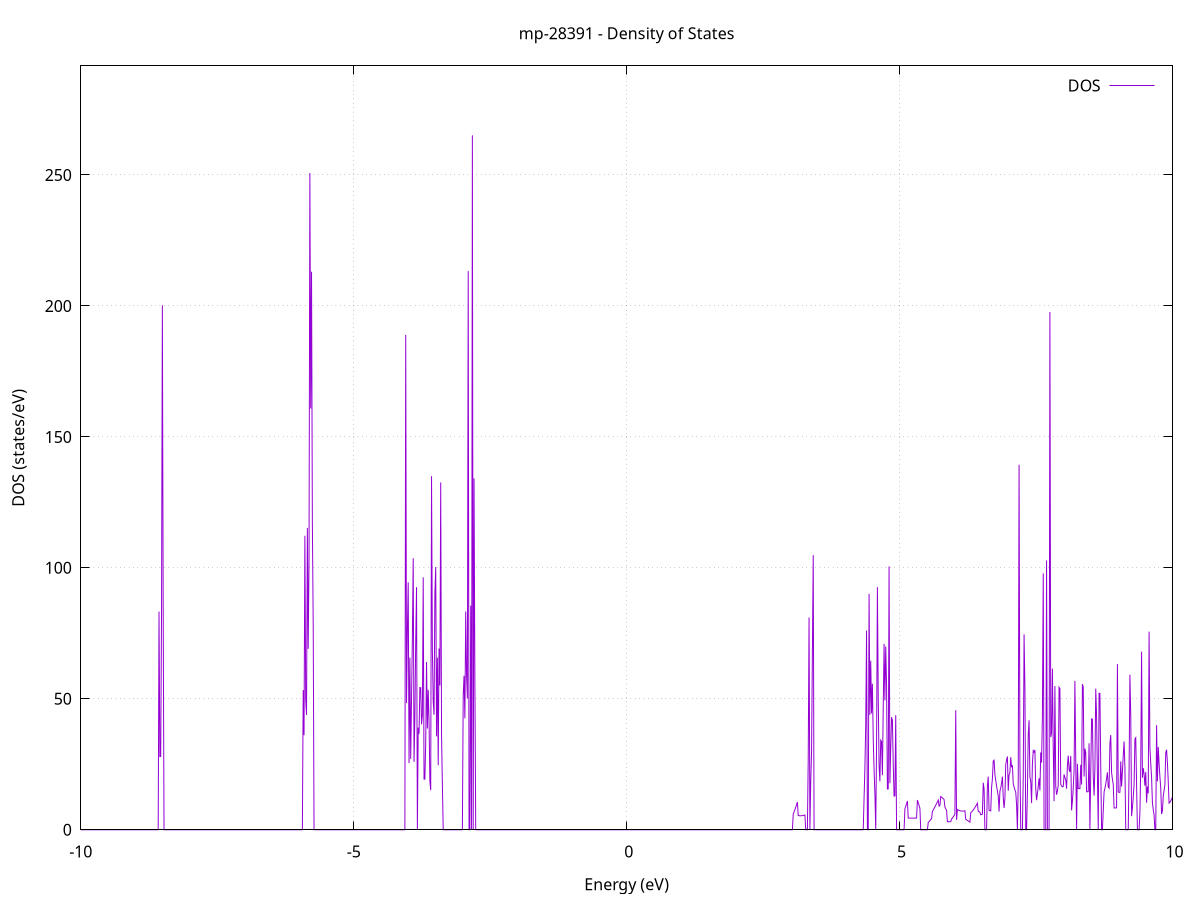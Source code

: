 set title 'mp-28391 - Density of States'
set xlabel 'Energy (eV)'
set ylabel 'DOS (states/eV)'
set grid
set xrange [-10:10]
set yrange [0:291.646]
set xzeroaxis lt -1
set terminal png size 800,600
set output 'mp-28391_dos_gnuplot.png'
plot '-' using 1:2 with lines title 'DOS'
-18.505800 0.000000
-18.490600 0.000000
-18.475300 0.000000
-18.460000 0.000000
-18.444800 0.000000
-18.429500 0.000000
-18.414200 0.000000
-18.399000 0.000000
-18.383700 0.000000
-18.368400 0.000000
-18.353200 0.000000
-18.337900 0.000000
-18.322600 0.000000
-18.307400 0.000000
-18.292100 0.000000
-18.276800 0.000000
-18.261600 0.000000
-18.246300 0.000000
-18.231000 0.000000
-18.215800 0.000000
-18.200500 0.000000
-18.185200 0.000000
-18.170000 0.000000
-18.154700 0.000000
-18.139400 0.000000
-18.124100 0.000000
-18.108900 0.000000
-18.093600 0.000000
-18.078300 0.000000
-18.063100 0.000000
-18.047800 0.000000
-18.032500 0.000000
-18.017300 0.000000
-18.002000 0.000000
-17.986700 0.000000
-17.971500 0.000000
-17.956200 0.000000
-17.940900 0.000000
-17.925700 0.000000
-17.910400 0.000000
-17.895100 0.000000
-17.879900 0.000000
-17.864600 0.000000
-17.849300 0.000000
-17.834100 0.000000
-17.818800 0.000000
-17.803500 0.000000
-17.788300 0.000000
-17.773000 0.000000
-17.757700 0.000000
-17.742500 0.000000
-17.727200 0.000000
-17.711900 0.000000
-17.696700 0.000000
-17.681400 0.000000
-17.666100 0.000000
-17.650900 0.000000
-17.635600 0.000000
-17.620300 0.000000
-17.605100 0.000000
-17.589800 0.000000
-17.574500 0.000000
-17.559300 0.000000
-17.544000 0.000000
-17.528700 0.000000
-17.513500 0.000000
-17.498200 0.000000
-17.482900 0.000000
-17.467600 0.000000
-17.452400 0.000000
-17.437100 0.000000
-17.421800 0.000000
-17.406600 0.000000
-17.391300 0.000000
-17.376000 0.000000
-17.360800 0.000000
-17.345500 0.000000
-17.330200 0.000000
-17.315000 0.000000
-17.299700 0.000000
-17.284400 0.000000
-17.269200 0.000000
-17.253900 0.000000
-17.238600 0.000000
-17.223400 0.000000
-17.208100 0.000000
-17.192800 0.000000
-17.177600 0.000000
-17.162300 0.000000
-17.147000 0.000000
-17.131800 0.000000
-17.116500 86.591600
-17.101200 58.908900
-17.086000 342.784600
-17.070700 290.562400
-17.055400 0.000000
-17.040200 0.000000
-17.024900 0.000000
-17.009600 0.000000
-16.994400 0.000000
-16.979100 0.000000
-16.963800 0.000000
-16.948600 0.000000
-16.933300 0.000000
-16.918000 0.000000
-16.902800 0.000000
-16.887500 0.000000
-16.872200 0.000000
-16.856900 0.000000
-16.841700 0.000000
-16.826400 0.000000
-16.811100 0.000000
-16.795900 0.000000
-16.780600 0.000000
-16.765300 0.000000
-16.750100 0.000000
-16.734800 0.000000
-16.719500 0.000000
-16.704300 0.000000
-16.689000 0.000000
-16.673700 0.000000
-16.658500 0.000000
-16.643200 0.000000
-16.627900 0.000000
-16.612700 0.000000
-16.597400 0.000000
-16.582100 0.000000
-16.566900 0.000000
-16.551600 0.000000
-16.536300 0.000000
-16.521100 0.000000
-16.505800 0.000000
-16.490500 0.000000
-16.475300 0.000000
-16.460000 0.000000
-16.444700 0.000000
-16.429500 0.000000
-16.414200 0.000000
-16.398900 0.000000
-16.383700 0.000000
-16.368400 0.000000
-16.353100 0.000000
-16.337900 0.000000
-16.322600 0.000000
-16.307300 0.000000
-16.292100 0.000000
-16.276800 0.000000
-16.261500 0.000000
-16.246300 0.000000
-16.231000 0.000000
-16.215700 0.000000
-16.200400 0.000000
-16.185200 0.000000
-16.169900 0.000000
-16.154600 0.000000
-16.139400 0.000000
-16.124100 0.000000
-16.108800 0.000000
-16.093600 0.000000
-16.078300 0.000000
-16.063000 0.000000
-16.047800 0.000000
-16.032500 0.000000
-16.017200 0.000000
-16.002000 0.000000
-15.986700 0.000000
-15.971400 0.000000
-15.956200 0.000000
-15.940900 0.000000
-15.925600 371.705400
-15.910400 351.894600
-15.895100 0.000000
-15.879800 0.000000
-15.864600 0.000000
-15.849300 0.000000
-15.834000 0.000000
-15.818800 0.000000
-15.803500 0.000000
-15.788200 0.000000
-15.773000 0.000000
-15.757700 0.000000
-15.742400 0.000000
-15.727200 0.000000
-15.711900 0.000000
-15.696600 0.000000
-15.681400 0.000000
-15.666100 0.000000
-15.650800 0.000000
-15.635600 0.000000
-15.620300 0.000000
-15.605000 0.000000
-15.589800 0.000000
-15.574500 0.000000
-15.559200 0.000000
-15.543900 0.000000
-15.528700 0.000000
-15.513400 0.000000
-15.498100 0.000000
-15.482900 0.000000
-15.467600 0.000000
-15.452300 0.000000
-15.437100 0.000000
-15.421800 0.000000
-15.406500 0.000000
-15.391300 0.000000
-15.376000 0.000000
-15.360700 0.000000
-15.345500 0.000000
-15.330200 0.000000
-15.314900 0.000000
-15.299700 0.000000
-15.284400 0.000000
-15.269100 0.000000
-15.253900 0.000000
-15.238600 0.000000
-15.223300 0.000000
-15.208100 0.000000
-15.192800 0.000000
-15.177500 0.000000
-15.162300 0.000000
-15.147000 0.000000
-15.131700 0.000000
-15.116500 0.000000
-15.101200 0.000000
-15.085900 0.000000
-15.070700 0.000000
-15.055400 0.000000
-15.040100 0.000000
-15.024900 0.000000
-15.009600 0.000000
-14.994300 0.000000
-14.979100 0.000000
-14.963800 0.000000
-14.948500 0.000000
-14.933200 0.000000
-14.918000 0.000000
-14.902700 0.000000
-14.887400 0.000000
-14.872200 0.000000
-14.856900 0.000000
-14.841600 0.000000
-14.826400 0.000000
-14.811100 0.000000
-14.795800 0.000000
-14.780600 0.000000
-14.765300 0.000000
-14.750000 0.000000
-14.734800 0.000000
-14.719500 0.000000
-14.704200 0.000000
-14.689000 0.000000
-14.673700 0.000000
-14.658400 0.000000
-14.643200 0.000000
-14.627900 0.000000
-14.612600 0.000000
-14.597400 0.000000
-14.582100 0.000000
-14.566800 0.000000
-14.551600 0.000000
-14.536300 0.000000
-14.521000 0.000000
-14.505800 0.000000
-14.490500 0.000000
-14.475200 0.000000
-14.460000 0.000000
-14.444700 0.000000
-14.429400 0.000000
-14.414200 0.000000
-14.398900 0.000000
-14.383600 0.000000
-14.368400 0.000000
-14.353100 0.000000
-14.337800 0.000000
-14.322600 0.000000
-14.307300 0.000000
-14.292000 0.000000
-14.276700 0.000000
-14.261500 0.000000
-14.246200 0.000000
-14.230900 0.000000
-14.215700 0.000000
-14.200400 0.000000
-14.185100 0.000000
-14.169900 0.000000
-14.154600 0.000000
-14.139300 0.000000
-14.124100 0.000000
-14.108800 0.000000
-14.093500 0.000000
-14.078300 0.000000
-14.063000 0.000000
-14.047700 0.000000
-14.032500 0.000000
-14.017200 0.000000
-14.001900 0.000000
-13.986700 0.000000
-13.971400 0.000000
-13.956100 0.000000
-13.940900 0.000000
-13.925600 0.000000
-13.910300 0.000000
-13.895100 0.000000
-13.879800 0.000000
-13.864500 0.000000
-13.849300 0.000000
-13.834000 0.000000
-13.818700 0.000000
-13.803500 0.000000
-13.788200 0.000000
-13.772900 0.000000
-13.757700 0.000000
-13.742400 0.000000
-13.727100 0.000000
-13.711900 0.000000
-13.696600 0.000000
-13.681300 0.000000
-13.666100 0.000000
-13.650800 0.000000
-13.635500 0.000000
-13.620200 0.000000
-13.605000 0.000000
-13.589700 0.000000
-13.574400 0.000000
-13.559200 0.000000
-13.543900 0.000000
-13.528600 0.000000
-13.513400 0.000000
-13.498100 0.000000
-13.482800 0.000000
-13.467600 0.000000
-13.452300 0.000000
-13.437000 0.000000
-13.421800 0.000000
-13.406500 0.000000
-13.391200 0.000000
-13.376000 0.000000
-13.360700 0.000000
-13.345400 0.000000
-13.330200 0.000000
-13.314900 0.000000
-13.299600 0.000000
-13.284400 0.000000
-13.269100 0.000000
-13.253800 0.000000
-13.238600 0.000000
-13.223300 0.000000
-13.208000 0.000000
-13.192800 0.000000
-13.177500 0.000000
-13.162200 0.000000
-13.147000 0.000000
-13.131700 0.000000
-13.116400 0.000000
-13.101200 0.000000
-13.085900 0.000000
-13.070600 0.000000
-13.055400 0.000000
-13.040100 0.000000
-13.024800 0.000000
-13.009500 0.000000
-12.994300 0.000000
-12.979000 0.000000
-12.963700 0.000000
-12.948500 0.000000
-12.933200 0.000000
-12.917900 0.000000
-12.902700 0.000000
-12.887400 0.000000
-12.872100 0.000000
-12.856900 0.000000
-12.841600 0.000000
-12.826300 0.000000
-12.811100 0.000000
-12.795800 0.000000
-12.780500 0.000000
-12.765300 0.000000
-12.750000 0.000000
-12.734700 0.000000
-12.719500 0.000000
-12.704200 0.000000
-12.688900 0.000000
-12.673700 0.000000
-12.658400 0.000000
-12.643100 0.000000
-12.627900 0.000000
-12.612600 0.000000
-12.597300 0.000000
-12.582100 0.000000
-12.566800 0.000000
-12.551500 0.000000
-12.536300 0.000000
-12.521000 0.000000
-12.505700 0.000000
-12.490500 0.000000
-12.475200 0.000000
-12.459900 0.000000
-12.444700 0.000000
-12.429400 0.000000
-12.414100 0.000000
-12.398900 0.000000
-12.383600 0.000000
-12.368300 0.000000
-12.353000 0.000000
-12.337800 0.000000
-12.322500 0.000000
-12.307200 0.000000
-12.292000 0.000000
-12.276700 0.000000
-12.261400 0.000000
-12.246200 0.000000
-12.230900 0.000000
-12.215600 0.000000
-12.200400 0.000000
-12.185100 0.000000
-12.169800 0.000000
-12.154600 0.000000
-12.139300 0.000000
-12.124000 0.000000
-12.108800 0.000000
-12.093500 0.000000
-12.078200 0.000000
-12.063000 0.000000
-12.047700 0.000000
-12.032400 0.000000
-12.017200 0.000000
-12.001900 0.000000
-11.986600 0.000000
-11.971400 0.000000
-11.956100 0.000000
-11.940800 0.000000
-11.925600 0.000000
-11.910300 0.000000
-11.895000 0.000000
-11.879800 0.000000
-11.864500 0.000000
-11.849200 0.000000
-11.834000 0.000000
-11.818700 0.000000
-11.803400 0.000000
-11.788200 0.000000
-11.772900 0.000000
-11.757600 0.000000
-11.742300 0.000000
-11.727100 0.000000
-11.711800 0.000000
-11.696500 0.000000
-11.681300 0.000000
-11.666000 0.000000
-11.650700 0.000000
-11.635500 0.000000
-11.620200 0.000000
-11.604900 0.000000
-11.589700 0.000000
-11.574400 0.000000
-11.559100 0.000000
-11.543900 0.000000
-11.528600 0.000000
-11.513300 0.000000
-11.498100 0.000000
-11.482800 0.000000
-11.467500 0.000000
-11.452300 0.000000
-11.437000 0.000000
-11.421700 0.000000
-11.406500 0.000000
-11.391200 0.000000
-11.375900 0.000000
-11.360700 0.000000
-11.345400 0.000000
-11.330100 0.000000
-11.314900 0.000000
-11.299600 0.000000
-11.284300 0.000000
-11.269100 0.000000
-11.253800 0.000000
-11.238500 0.000000
-11.223300 0.000000
-11.208000 0.000000
-11.192700 0.000000
-11.177500 0.000000
-11.162200 0.000000
-11.146900 0.000000
-11.131700 0.000000
-11.116400 0.000000
-11.101100 0.000000
-11.085800 0.000000
-11.070600 0.000000
-11.055300 0.000000
-11.040000 0.000000
-11.024800 0.000000
-11.009500 0.000000
-10.994200 0.000000
-10.979000 0.000000
-10.963700 0.000000
-10.948400 0.000000
-10.933200 0.000000
-10.917900 0.000000
-10.902600 0.000000
-10.887400 0.000000
-10.872100 0.000000
-10.856800 0.000000
-10.841600 0.000000
-10.826300 0.000000
-10.811000 0.000000
-10.795800 0.000000
-10.780500 0.000000
-10.765200 0.000000
-10.750000 0.000000
-10.734700 0.000000
-10.719400 0.000000
-10.704200 0.000000
-10.688900 0.000000
-10.673600 0.000000
-10.658400 0.000000
-10.643100 0.000000
-10.627800 0.000000
-10.612600 0.000000
-10.597300 0.000000
-10.582000 0.000000
-10.566800 0.000000
-10.551500 0.000000
-10.536200 0.000000
-10.521000 0.000000
-10.505700 0.000000
-10.490400 0.000000
-10.475200 0.000000
-10.459900 0.000000
-10.444600 0.000000
-10.429300 0.000000
-10.414100 0.000000
-10.398800 0.000000
-10.383500 0.000000
-10.368300 0.000000
-10.353000 0.000000
-10.337700 0.000000
-10.322500 0.000000
-10.307200 0.000000
-10.291900 0.000000
-10.276700 0.000000
-10.261400 0.000000
-10.246100 0.000000
-10.230900 0.000000
-10.215600 0.000000
-10.200300 0.000000
-10.185100 0.000000
-10.169800 0.000000
-10.154500 0.000000
-10.139300 0.000000
-10.124000 0.000000
-10.108700 0.000000
-10.093500 0.000000
-10.078200 0.000000
-10.062900 0.000000
-10.047700 0.000000
-10.032400 0.000000
-10.017100 0.000000
-10.001900 0.000000
-9.986600 0.000000
-9.971300 0.000000
-9.956100 0.000000
-9.940800 0.000000
-9.925500 0.000000
-9.910300 0.000000
-9.895000 0.000000
-9.879700 0.000000
-9.864500 0.000000
-9.849200 0.000000
-9.833900 0.000000
-9.818600 0.000000
-9.803400 0.000000
-9.788100 0.000000
-9.772800 0.000000
-9.757600 0.000000
-9.742300 0.000000
-9.727000 0.000000
-9.711800 0.000000
-9.696500 0.000000
-9.681200 0.000000
-9.666000 0.000000
-9.650700 0.000000
-9.635400 0.000000
-9.620200 0.000000
-9.604900 0.000000
-9.589600 0.000000
-9.574400 0.000000
-9.559100 0.000000
-9.543800 0.000000
-9.528600 0.000000
-9.513300 0.000000
-9.498000 0.000000
-9.482800 0.000000
-9.467500 0.000000
-9.452200 0.000000
-9.437000 0.000000
-9.421700 0.000000
-9.406400 0.000000
-9.391200 0.000000
-9.375900 0.000000
-9.360600 0.000000
-9.345400 0.000000
-9.330100 0.000000
-9.314800 0.000000
-9.299600 0.000000
-9.284300 0.000000
-9.269000 0.000000
-9.253800 0.000000
-9.238500 0.000000
-9.223200 0.000000
-9.208000 0.000000
-9.192700 0.000000
-9.177400 0.000000
-9.162100 0.000000
-9.146900 0.000000
-9.131600 0.000000
-9.116300 0.000000
-9.101100 0.000000
-9.085800 0.000000
-9.070500 0.000000
-9.055300 0.000000
-9.040000 0.000000
-9.024700 0.000000
-9.009500 0.000000
-8.994200 0.000000
-8.978900 0.000000
-8.963700 0.000000
-8.948400 0.000000
-8.933100 0.000000
-8.917900 0.000000
-8.902600 0.000000
-8.887300 0.000000
-8.872100 0.000000
-8.856800 0.000000
-8.841500 0.000000
-8.826300 0.000000
-8.811000 0.000000
-8.795700 0.000000
-8.780500 0.000000
-8.765200 0.000000
-8.749900 0.000000
-8.734700 0.000000
-8.719400 0.000000
-8.704100 0.000000
-8.688900 0.000000
-8.673600 0.000000
-8.658300 0.000000
-8.643100 0.000000
-8.627800 0.000000
-8.612500 0.000000
-8.597300 0.000000
-8.582000 0.000000
-8.566700 83.316800
-8.551500 27.911400
-8.536200 27.959500
-8.520900 82.179400
-8.505600 200.219700
-8.490400 84.047500
-8.475100 0.000000
-8.459800 0.000000
-8.444600 0.000000
-8.429300 0.000000
-8.414000 0.000000
-8.398800 0.000000
-8.383500 0.000000
-8.368200 0.000000
-8.353000 0.000000
-8.337700 0.000000
-8.322400 0.000000
-8.307200 0.000000
-8.291900 0.000000
-8.276600 0.000000
-8.261400 0.000000
-8.246100 0.000000
-8.230800 0.000000
-8.215600 0.000000
-8.200300 0.000000
-8.185000 0.000000
-8.169800 0.000000
-8.154500 0.000000
-8.139200 0.000000
-8.124000 0.000000
-8.108700 0.000000
-8.093400 0.000000
-8.078200 0.000000
-8.062900 0.000000
-8.047600 0.000000
-8.032400 0.000000
-8.017100 0.000000
-8.001800 0.000000
-7.986600 0.000000
-7.971300 0.000000
-7.956000 0.000000
-7.940800 0.000000
-7.925500 0.000000
-7.910200 0.000000
-7.894900 0.000000
-7.879700 0.000000
-7.864400 0.000000
-7.849100 0.000000
-7.833900 0.000000
-7.818600 0.000000
-7.803300 0.000000
-7.788100 0.000000
-7.772800 0.000000
-7.757500 0.000000
-7.742300 0.000000
-7.727000 0.000000
-7.711700 0.000000
-7.696500 0.000000
-7.681200 0.000000
-7.665900 0.000000
-7.650700 0.000000
-7.635400 0.000000
-7.620100 0.000000
-7.604900 0.000000
-7.589600 0.000000
-7.574300 0.000000
-7.559100 0.000000
-7.543800 0.000000
-7.528500 0.000000
-7.513300 0.000000
-7.498000 0.000000
-7.482700 0.000000
-7.467500 0.000000
-7.452200 0.000000
-7.436900 0.000000
-7.421700 0.000000
-7.406400 0.000000
-7.391100 0.000000
-7.375900 0.000000
-7.360600 0.000000
-7.345300 0.000000
-7.330100 0.000000
-7.314800 0.000000
-7.299500 0.000000
-7.284300 0.000000
-7.269000 0.000000
-7.253700 0.000000
-7.238400 0.000000
-7.223200 0.000000
-7.207900 0.000000
-7.192600 0.000000
-7.177400 0.000000
-7.162100 0.000000
-7.146800 0.000000
-7.131600 0.000000
-7.116300 0.000000
-7.101000 0.000000
-7.085800 0.000000
-7.070500 0.000000
-7.055200 0.000000
-7.040000 0.000000
-7.024700 0.000000
-7.009400 0.000000
-6.994200 0.000000
-6.978900 0.000000
-6.963600 0.000000
-6.948400 0.000000
-6.933100 0.000000
-6.917800 0.000000
-6.902600 0.000000
-6.887300 0.000000
-6.872000 0.000000
-6.856800 0.000000
-6.841500 0.000000
-6.826200 0.000000
-6.811000 0.000000
-6.795700 0.000000
-6.780400 0.000000
-6.765200 0.000000
-6.749900 0.000000
-6.734600 0.000000
-6.719400 0.000000
-6.704100 0.000000
-6.688800 0.000000
-6.673600 0.000000
-6.658300 0.000000
-6.643000 0.000000
-6.627800 0.000000
-6.612500 0.000000
-6.597200 0.000000
-6.581900 0.000000
-6.566700 0.000000
-6.551400 0.000000
-6.536100 0.000000
-6.520900 0.000000
-6.505600 0.000000
-6.490300 0.000000
-6.475100 0.000000
-6.459800 0.000000
-6.444500 0.000000
-6.429300 0.000000
-6.414000 0.000000
-6.398700 0.000000
-6.383500 0.000000
-6.368200 0.000000
-6.352900 0.000000
-6.337700 0.000000
-6.322400 0.000000
-6.307100 0.000000
-6.291900 0.000000
-6.276600 0.000000
-6.261300 0.000000
-6.246100 0.000000
-6.230800 0.000000
-6.215500 0.000000
-6.200300 0.000000
-6.185000 0.000000
-6.169700 0.000000
-6.154500 0.000000
-6.139200 0.000000
-6.123900 0.000000
-6.108700 0.000000
-6.093400 0.000000
-6.078100 0.000000
-6.062900 0.000000
-6.047600 0.000000
-6.032300 0.000000
-6.017100 0.000000
-6.001800 0.000000
-5.986500 0.000000
-5.971200 0.000000
-5.956000 0.000000
-5.940700 0.000000
-5.925400 53.309700
-5.910200 36.115300
-5.894900 112.246600
-5.879600 49.510200
-5.864400 43.835000
-5.849100 115.259700
-5.833800 69.083000
-5.818600 104.240500
-5.803300 250.723200
-5.788000 160.854700
-5.772800 213.048000
-5.757500 116.738100
-5.742200 78.363200
-5.727000 0.000000
-5.711700 0.000000
-5.696400 0.000000
-5.681200 0.000000
-5.665900 0.000000
-5.650600 0.000000
-5.635400 0.000000
-5.620100 0.000000
-5.604800 0.000000
-5.589600 0.000000
-5.574300 0.000000
-5.559000 0.000000
-5.543800 0.000000
-5.528500 0.000000
-5.513200 0.000000
-5.498000 0.000000
-5.482700 0.000000
-5.467400 0.000000
-5.452200 0.000000
-5.436900 0.000000
-5.421600 0.000000
-5.406400 0.000000
-5.391100 0.000000
-5.375800 0.000000
-5.360600 0.000000
-5.345300 0.000000
-5.330000 0.000000
-5.314700 0.000000
-5.299500 0.000000
-5.284200 0.000000
-5.268900 0.000000
-5.253700 0.000000
-5.238400 0.000000
-5.223100 0.000000
-5.207900 0.000000
-5.192600 0.000000
-5.177300 0.000000
-5.162100 0.000000
-5.146800 0.000000
-5.131500 0.000000
-5.116300 0.000000
-5.101000 0.000000
-5.085700 0.000000
-5.070500 0.000000
-5.055200 0.000000
-5.039900 0.000000
-5.024700 0.000000
-5.009400 0.000000
-4.994100 0.000000
-4.978900 0.000000
-4.963600 0.000000
-4.948300 0.000000
-4.933100 0.000000
-4.917800 0.000000
-4.902500 0.000000
-4.887300 0.000000
-4.872000 0.000000
-4.856700 0.000000
-4.841500 0.000000
-4.826200 0.000000
-4.810900 0.000000
-4.795700 0.000000
-4.780400 0.000000
-4.765100 0.000000
-4.749900 0.000000
-4.734600 0.000000
-4.719300 0.000000
-4.704000 0.000000
-4.688800 0.000000
-4.673500 0.000000
-4.658200 0.000000
-4.643000 0.000000
-4.627700 0.000000
-4.612400 0.000000
-4.597200 0.000000
-4.581900 0.000000
-4.566600 0.000000
-4.551400 0.000000
-4.536100 0.000000
-4.520800 0.000000
-4.505600 0.000000
-4.490300 0.000000
-4.475000 0.000000
-4.459800 0.000000
-4.444500 0.000000
-4.429200 0.000000
-4.414000 0.000000
-4.398700 0.000000
-4.383400 0.000000
-4.368200 0.000000
-4.352900 0.000000
-4.337600 0.000000
-4.322400 0.000000
-4.307100 0.000000
-4.291800 0.000000
-4.276600 0.000000
-4.261300 0.000000
-4.246000 0.000000
-4.230800 0.000000
-4.215500 0.000000
-4.200200 0.000000
-4.185000 0.000000
-4.169700 0.000000
-4.154400 0.000000
-4.139200 0.000000
-4.123900 0.000000
-4.108600 0.000000
-4.093400 0.000000
-4.078100 0.000000
-4.062800 0.000000
-4.047500 188.921300
-4.032300 48.428100
-4.017000 75.946900
-4.001700 94.435900
-3.986500 25.464200
-3.971200 65.710000
-3.955900 27.037600
-3.940700 50.388800
-3.925400 73.495900
-3.910100 103.674600
-3.894900 25.941300
-3.879600 43.032900
-3.864300 71.812500
-3.849100 92.645900
-3.833800 0.000000
-3.818500 38.990600
-3.803300 36.641200
-3.788000 54.282400
-3.772700 54.276700
-3.757500 40.275400
-3.742200 43.778700
-3.726900 96.379000
-3.711700 19.357600
-3.696400 19.320000
-3.681100 33.174400
-3.665900 64.083700
-3.650600 38.671800
-3.635300 53.448300
-3.620100 41.535600
-3.604800 18.467100
-3.589500 15.110200
-3.574300 134.996200
-3.559000 68.714100
-3.543700 48.841100
-3.528500 43.912900
-3.513200 89.822200
-3.497900 100.325400
-3.482700 35.683500
-3.467400 65.710400
-3.452100 24.690800
-3.436900 69.186300
-3.421600 55.083300
-3.406300 132.611700
-3.391000 35.922000
-3.375800 17.251900
-3.360500 0.000000
-3.345200 0.000000
-3.330000 0.000000
-3.314700 0.000000
-3.299400 0.000000
-3.284200 0.000000
-3.268900 0.000000
-3.253600 0.000000
-3.238400 0.000000
-3.223100 0.000000
-3.207800 0.000000
-3.192600 0.000000
-3.177300 0.000000
-3.162000 0.000000
-3.146800 0.000000
-3.131500 0.000000
-3.116200 0.000000
-3.101000 0.000000
-3.085700 0.000000
-3.070400 0.000000
-3.055200 0.000000
-3.039900 0.000000
-3.024600 0.000000
-3.009400 0.000000
-2.994100 51.427000
-2.978800 58.814400
-2.963600 42.536200
-2.948300 83.336500
-2.933000 59.014500
-2.917800 50.134100
-2.902500 213.304600
-2.887200 0.000000
-2.872000 0.000000
-2.856700 85.580600
-2.841400 0.000000
-2.826200 265.133100
-2.810900 0.000000
-2.795600 134.155900
-2.780300 57.028700
-2.765100 0.000000
-2.749800 0.000000
-2.734500 0.000000
-2.719300 0.000000
-2.704000 0.000000
-2.688700 0.000000
-2.673500 0.000000
-2.658200 0.000000
-2.642900 0.000000
-2.627700 0.000000
-2.612400 0.000000
-2.597100 0.000000
-2.581900 0.000000
-2.566600 0.000000
-2.551300 0.000000
-2.536100 0.000000
-2.520800 0.000000
-2.505500 0.000000
-2.490300 0.000000
-2.475000 0.000000
-2.459700 0.000000
-2.444500 0.000000
-2.429200 0.000000
-2.413900 0.000000
-2.398700 0.000000
-2.383400 0.000000
-2.368100 0.000000
-2.352900 0.000000
-2.337600 0.000000
-2.322300 0.000000
-2.307100 0.000000
-2.291800 0.000000
-2.276500 0.000000
-2.261300 0.000000
-2.246000 0.000000
-2.230700 0.000000
-2.215500 0.000000
-2.200200 0.000000
-2.184900 0.000000
-2.169700 0.000000
-2.154400 0.000000
-2.139100 0.000000
-2.123800 0.000000
-2.108600 0.000000
-2.093300 0.000000
-2.078000 0.000000
-2.062800 0.000000
-2.047500 0.000000
-2.032200 0.000000
-2.017000 0.000000
-2.001700 0.000000
-1.986400 0.000000
-1.971200 0.000000
-1.955900 0.000000
-1.940600 0.000000
-1.925400 0.000000
-1.910100 0.000000
-1.894800 0.000000
-1.879600 0.000000
-1.864300 0.000000
-1.849000 0.000000
-1.833800 0.000000
-1.818500 0.000000
-1.803200 0.000000
-1.788000 0.000000
-1.772700 0.000000
-1.757400 0.000000
-1.742200 0.000000
-1.726900 0.000000
-1.711600 0.000000
-1.696400 0.000000
-1.681100 0.000000
-1.665800 0.000000
-1.650600 0.000000
-1.635300 0.000000
-1.620000 0.000000
-1.604800 0.000000
-1.589500 0.000000
-1.574200 0.000000
-1.559000 0.000000
-1.543700 0.000000
-1.528400 0.000000
-1.513200 0.000000
-1.497900 0.000000
-1.482600 0.000000
-1.467300 0.000000
-1.452100 0.000000
-1.436800 0.000000
-1.421500 0.000000
-1.406300 0.000000
-1.391000 0.000000
-1.375700 0.000000
-1.360500 0.000000
-1.345200 0.000000
-1.329900 0.000000
-1.314700 0.000000
-1.299400 0.000000
-1.284100 0.000000
-1.268900 0.000000
-1.253600 0.000000
-1.238300 0.000000
-1.223100 0.000000
-1.207800 0.000000
-1.192500 0.000000
-1.177300 0.000000
-1.162000 0.000000
-1.146700 0.000000
-1.131500 0.000000
-1.116200 0.000000
-1.100900 0.000000
-1.085700 0.000000
-1.070400 0.000000
-1.055100 0.000000
-1.039900 0.000000
-1.024600 0.000000
-1.009300 0.000000
-0.994100 0.000000
-0.978800 0.000000
-0.963500 0.000000
-0.948300 0.000000
-0.933000 0.000000
-0.917700 0.000000
-0.902500 0.000000
-0.887200 0.000000
-0.871900 0.000000
-0.856600 0.000000
-0.841400 0.000000
-0.826100 0.000000
-0.810800 0.000000
-0.795600 0.000000
-0.780300 0.000000
-0.765000 0.000000
-0.749800 0.000000
-0.734500 0.000000
-0.719200 0.000000
-0.704000 0.000000
-0.688700 0.000000
-0.673400 0.000000
-0.658200 0.000000
-0.642900 0.000000
-0.627600 0.000000
-0.612400 0.000000
-0.597100 0.000000
-0.581800 0.000000
-0.566600 0.000000
-0.551300 0.000000
-0.536000 0.000000
-0.520800 0.000000
-0.505500 0.000000
-0.490200 0.000000
-0.475000 0.000000
-0.459700 0.000000
-0.444400 0.000000
-0.429200 0.000000
-0.413900 0.000000
-0.398600 0.000000
-0.383400 0.000000
-0.368100 0.000000
-0.352800 0.000000
-0.337600 0.000000
-0.322300 0.000000
-0.307000 0.000000
-0.291800 0.000000
-0.276500 0.000000
-0.261200 0.000000
-0.246000 0.000000
-0.230700 0.000000
-0.215400 0.000000
-0.200100 0.000000
-0.184900 0.000000
-0.169600 0.000000
-0.154300 0.000000
-0.139100 0.000000
-0.123800 0.000000
-0.108500 0.000000
-0.093300 0.000000
-0.078000 0.000000
-0.062700 0.000000
-0.047500 0.000000
-0.032200 0.000000
-0.016900 0.000000
-0.001700 0.000000
0.013600 0.000000
0.028900 0.000000
0.044100 0.000000
0.059400 0.000000
0.074700 0.000000
0.089900 0.000000
0.105200 0.000000
0.120500 0.000000
0.135700 0.000000
0.151000 0.000000
0.166300 0.000000
0.181500 0.000000
0.196800 0.000000
0.212100 0.000000
0.227300 0.000000
0.242600 0.000000
0.257900 0.000000
0.273100 0.000000
0.288400 0.000000
0.303700 0.000000
0.318900 0.000000
0.334200 0.000000
0.349500 0.000000
0.364700 0.000000
0.380000 0.000000
0.395300 0.000000
0.410600 0.000000
0.425800 0.000000
0.441100 0.000000
0.456400 0.000000
0.471600 0.000000
0.486900 0.000000
0.502200 0.000000
0.517400 0.000000
0.532700 0.000000
0.548000 0.000000
0.563200 0.000000
0.578500 0.000000
0.593800 0.000000
0.609000 0.000000
0.624300 0.000000
0.639600 0.000000
0.654800 0.000000
0.670100 0.000000
0.685400 0.000000
0.700600 0.000000
0.715900 0.000000
0.731200 0.000000
0.746400 0.000000
0.761700 0.000000
0.777000 0.000000
0.792200 0.000000
0.807500 0.000000
0.822800 0.000000
0.838000 0.000000
0.853300 0.000000
0.868600 0.000000
0.883800 0.000000
0.899100 0.000000
0.914400 0.000000
0.929600 0.000000
0.944900 0.000000
0.960200 0.000000
0.975400 0.000000
0.990700 0.000000
1.006000 0.000000
1.021200 0.000000
1.036500 0.000000
1.051800 0.000000
1.067100 0.000000
1.082300 0.000000
1.097600 0.000000
1.112900 0.000000
1.128100 0.000000
1.143400 0.000000
1.158700 0.000000
1.173900 0.000000
1.189200 0.000000
1.204500 0.000000
1.219700 0.000000
1.235000 0.000000
1.250300 0.000000
1.265500 0.000000
1.280800 0.000000
1.296100 0.000000
1.311300 0.000000
1.326600 0.000000
1.341900 0.000000
1.357100 0.000000
1.372400 0.000000
1.387700 0.000000
1.402900 0.000000
1.418200 0.000000
1.433500 0.000000
1.448700 0.000000
1.464000 0.000000
1.479300 0.000000
1.494500 0.000000
1.509800 0.000000
1.525100 0.000000
1.540300 0.000000
1.555600 0.000000
1.570900 0.000000
1.586100 0.000000
1.601400 0.000000
1.616700 0.000000
1.631900 0.000000
1.647200 0.000000
1.662500 0.000000
1.677700 0.000000
1.693000 0.000000
1.708300 0.000000
1.723600 0.000000
1.738800 0.000000
1.754100 0.000000
1.769400 0.000000
1.784600 0.000000
1.799900 0.000000
1.815200 0.000000
1.830400 0.000000
1.845700 0.000000
1.861000 0.000000
1.876200 0.000000
1.891500 0.000000
1.906800 0.000000
1.922000 0.000000
1.937300 0.000000
1.952600 0.000000
1.967800 0.000000
1.983100 0.000000
1.998400 0.000000
2.013600 0.000000
2.028900 0.000000
2.044200 0.000000
2.059400 0.000000
2.074700 0.000000
2.090000 0.000000
2.105200 0.000000
2.120500 0.000000
2.135800 0.000000
2.151000 0.000000
2.166300 0.000000
2.181600 0.000000
2.196800 0.000000
2.212100 0.000000
2.227400 0.000000
2.242600 0.000000
2.257900 0.000000
2.273200 0.000000
2.288400 0.000000
2.303700 0.000000
2.319000 0.000000
2.334300 0.000000
2.349500 0.000000
2.364800 0.000000
2.380100 0.000000
2.395300 0.000000
2.410600 0.000000
2.425900 0.000000
2.441100 0.000000
2.456400 0.000000
2.471700 0.000000
2.486900 0.000000
2.502200 0.000000
2.517500 0.000000
2.532700 0.000000
2.548000 0.000000
2.563300 0.000000
2.578500 0.000000
2.593800 0.000000
2.609100 0.000000
2.624300 0.000000
2.639600 0.000000
2.654900 0.000000
2.670100 0.000000
2.685400 0.000000
2.700700 0.000000
2.715900 0.000000
2.731200 0.000000
2.746500 0.000000
2.761700 0.000000
2.777000 0.000000
2.792300 0.000000
2.807500 0.000000
2.822800 0.000000
2.838100 0.000000
2.853300 0.000000
2.868600 0.000000
2.883900 0.000000
2.899100 0.000000
2.914400 0.000000
2.929700 0.000000
2.944900 0.000000
2.960200 0.000000
2.975500 0.000000
2.990800 0.000000
3.006000 0.000000
3.021300 0.000000
3.036600 0.000000
3.051800 6.033600
3.067100 6.823900
3.082400 7.674000
3.097600 8.583700
3.112900 9.553100
3.128200 10.582200
3.143400 5.414800
3.158700 5.374300
3.174000 5.353100
3.189200 5.351100
3.204500 5.368500
3.219800 5.405100
3.235000 5.461000
3.250300 5.536100
3.265600 5.630600
3.280800 0.000000
3.296100 0.000000
3.311400 0.000000
3.326600 27.116900
3.341900 81.050700
3.357200 0.000000
3.372400 18.323300
3.387700 29.766900
3.403000 68.059100
3.418200 104.865400
3.433500 0.000000
3.448800 0.000000
3.464000 0.000000
3.479300 0.000000
3.494600 0.000000
3.509800 0.000000
3.525100 0.000000
3.540400 0.000000
3.555600 0.000000
3.570900 0.000000
3.586200 0.000000
3.601400 0.000000
3.616700 0.000000
3.632000 0.000000
3.647300 0.000000
3.662500 0.000000
3.677800 0.000000
3.693100 0.000000
3.708300 0.000000
3.723600 0.000000
3.738900 0.000000
3.754100 0.000000
3.769400 0.000000
3.784700 0.000000
3.799900 0.000000
3.815200 0.000000
3.830500 0.000000
3.845700 0.000000
3.861000 0.000000
3.876300 0.000000
3.891500 0.000000
3.906800 0.000000
3.922100 0.000000
3.937300 0.000000
3.952600 0.000000
3.967900 0.000000
3.983100 0.000000
3.998400 0.000000
4.013700 0.000000
4.028900 0.000000
4.044200 0.000000
4.059500 0.000000
4.074700 0.000000
4.090000 0.000000
4.105300 0.000000
4.120500 0.000000
4.135800 0.000000
4.151100 0.000000
4.166300 0.000000
4.181600 0.000000
4.196900 0.000000
4.212100 0.000000
4.227400 0.000000
4.242700 0.000000
4.258000 0.000000
4.273200 0.000000
4.288500 0.000000
4.303800 0.000000
4.319000 0.000000
4.334300 0.000000
4.349600 11.964700
4.364800 23.681300
4.380100 40.000900
4.395400 76.067500
4.410600 0.000000
4.425900 0.000000
4.441200 90.079000
4.456400 43.868000
4.471700 64.591800
4.487000 44.457400
4.502200 55.736200
4.517500 34.955800
4.532800 22.778200
4.548000 13.923800
4.563300 0.000000
4.578600 32.782300
4.593800 92.644800
4.609100 50.928600
4.624400 24.729300
4.639600 18.476200
4.654900 34.219700
4.670200 33.746700
4.685400 20.850600
4.700700 46.636900
4.716000 70.981600
4.731200 49.417800
4.746500 69.976600
4.761800 55.002800
4.777000 15.568100
4.792300 15.609700
4.807600 100.579700
4.822800 17.748900
4.838100 31.272200
4.853400 42.991800
4.868600 41.750900
4.883900 25.367300
4.899200 12.866200
4.914500 12.960500
4.929700 43.732700
4.945000 0.000000
4.960300 0.000000
4.975500 0.000000
4.990800 0.000000
5.006100 0.000000
5.021300 0.000000
5.036600 0.000000
5.051900 0.000000
5.067100 0.000000
5.082400 0.000000
5.097700 7.923600
5.112900 8.942400
5.128200 9.962000
5.143500 10.982600
5.158700 4.449300
5.174000 4.449300
5.189300 4.449300
5.204500 4.449300
5.219800 4.449300
5.235100 4.449300
5.250300 4.449300
5.265600 4.449300
5.280900 4.449300
5.296100 4.449300
5.311400 4.449300
5.326700 11.370900
5.341900 10.338900
5.357200 9.306000
5.372500 8.272200
5.387700 0.000000
5.403000 0.000000
5.418300 0.000000
5.433500 0.000000
5.448800 0.000000
5.464100 0.000000
5.479300 0.000000
5.494600 0.000000
5.509900 0.000000
5.525200 2.769000
5.540400 3.134400
5.555700 3.508100
5.571000 3.890100
5.586200 4.280300
5.601500 6.990700
5.616800 7.560800
5.632000 8.148100
5.647300 8.752400
5.662600 9.373900
5.677800 10.012500
5.693100 10.668100
5.708400 11.340900
5.723600 9.036800
5.738900 9.282200
5.754200 12.689800
5.769400 12.427400
5.784700 12.152200
5.800000 11.864200
5.815200 11.563400
5.830500 8.697400
5.845800 8.042300
5.861000 7.375500
5.876300 3.063600
5.891600 3.059900
5.906800 3.066100
5.922100 3.082000
5.937400 3.107800
5.952600 4.136300
5.967900 4.490100
5.983200 4.918800
5.998400 5.422200
6.013700 6.000300
6.029000 45.660400
6.044200 3.817300
6.059500 7.716200
6.074800 7.537200
6.090000 7.390200
6.105300 7.275300
6.120600 7.192400
6.135800 7.141600
6.151100 7.122700
6.166400 7.135900
6.181700 7.181100
6.196900 7.258300
6.212200 4.024600
6.227500 3.786700
6.242700 3.556600
6.258000 3.334200
6.273300 3.119600
6.288500 2.912600
6.303800 6.490300
6.319100 6.807500
6.334300 7.164900
6.349600 7.562500
6.364900 8.000300
6.380100 8.478200
6.395400 8.996400
6.410700 9.554800
6.425900 10.153300
6.441200 7.041500
6.456500 6.859800
6.471700 6.733800
6.487000 5.737200
6.502300 5.821500
6.517500 5.953900
6.532800 17.972600
6.548100 15.657600
6.563300 0.000000
6.578600 0.000000
6.593900 0.000000
6.609100 16.750300
6.624400 20.294600
6.639700 7.410300
6.654900 7.283000
6.670200 7.213800
6.685500 16.168100
6.700700 19.462500
6.716000 26.264900
6.731300 26.577700
6.746500 21.065500
6.761800 18.844600
6.777100 16.743000
6.792300 14.760800
6.807600 12.898000
6.822900 6.973700
6.838200 14.788000
6.853400 15.890500
6.868700 17.725400
6.884000 20.292700
6.899200 12.366600
6.914500 8.298200
6.929800 12.137500
6.945000 24.930500
6.960300 26.666200
6.975600 27.981200
6.990800 14.911100
7.006100 21.109800
7.021400 21.805900
7.036600 27.730300
7.051900 23.851800
7.067200 24.608300
7.082400 17.664800
7.097700 16.305500
7.113000 15.217200
7.128200 14.399900
7.143500 9.564600
7.158800 0.000000
7.174000 18.275000
7.189300 139.372400
7.204600 26.782000
7.219800 0.000000
7.235100 0.000000
7.250400 0.000000
7.265600 19.750700
7.280900 74.589300
7.296200 54.306600
7.311400 0.000000
7.326700 0.000000
7.342000 14.326100
7.357200 36.281000
7.372500 41.822500
7.387800 20.192900
7.403000 18.492300
7.418300 10.172100
7.433600 25.198800
7.448900 30.209300
7.464100 29.621200
7.479400 30.488200
7.494700 15.520900
7.509900 11.296800
7.525200 13.818600
7.540500 16.607100
7.555700 19.662400
7.571000 15.047500
7.586300 29.522400
7.601500 25.655700
7.616800 43.346900
7.632100 97.858000
7.647300 0.000000
7.662600 0.000000
7.677900 0.000000
7.693100 102.865500
7.708400 0.000000
7.723700 0.000000
7.738900 0.000000
7.754200 197.684800
7.769500 35.372300
7.784700 36.838000
7.800000 61.549300
7.815300 31.165500
7.830500 10.949000
7.845800 54.840400
7.861100 16.721800
7.876300 13.392200
7.891600 14.742800
7.906900 17.121600
7.922100 54.386900
7.937400 53.872900
7.952700 17.334900
7.967900 16.709400
7.983200 16.444100
7.998500 16.539000
8.013700 21.154900
8.029000 19.917800
8.044300 18.974600
8.059500 15.662000
8.074800 24.542900
8.090100 28.319500
8.105400 23.012900
8.120600 22.086800
8.135900 28.198400
8.151200 7.420900
8.166400 10.925500
8.181700 15.977100
8.197000 22.575800
8.212200 56.811300
8.227500 26.113400
8.242800 0.000000
8.258000 25.181800
8.273300 15.704200
8.288600 15.702600
8.303800 15.703900
8.319100 24.829900
8.334400 17.261300
8.349600 55.615000
8.364900 54.478800
8.380200 20.339700
8.395400 30.999000
8.410700 29.366200
8.426000 14.499200
8.441200 14.499500
8.456500 14.569500
8.471800 33.007600
8.487000 0.000000
8.502300 22.155300
8.517600 42.328800
8.532800 42.246700
8.548100 20.354700
8.563400 13.062000
8.578600 23.529600
8.593900 53.902300
8.609200 43.474600
8.624400 20.794900
8.639700 0.000000
8.655000 52.112400
8.670200 52.074900
8.685500 23.741100
8.700800 0.000000
8.716000 0.000000
8.731300 7.382600
8.746600 14.440500
8.761900 15.827800
8.777100 17.537600
8.792400 19.570000
8.807700 21.925000
8.822900 16.357600
8.838200 15.919500
8.853500 32.919000
8.868700 36.152600
8.884000 21.864600
8.899300 19.305900
8.914500 17.327400
8.929800 8.318300
8.945100 8.321800
8.960300 8.345300
8.975600 8.388800
8.990900 63.258200
9.006100 14.442300
9.021400 14.254000
9.036700 14.324500
9.051900 26.105900
9.067200 16.477500
9.082500 22.119800
9.097700 28.378700
9.113000 33.742300
9.128300 23.856600
9.143500 0.000000
9.158800 0.000000
9.174100 0.000000
9.189300 0.000000
9.204600 22.696700
9.219900 59.200400
9.235100 43.815800
9.250400 5.200300
9.265700 8.396900
9.280900 12.435600
9.296200 17.316400
9.311500 34.668100
9.326700 35.155600
9.342000 17.066300
9.357300 0.000000
9.372600 0.000000
9.387800 0.000000
9.403100 6.485000
9.418400 24.149600
9.433600 68.020500
9.448900 19.845400
9.464200 23.542100
9.479400 21.188200
9.494700 16.800900
9.510000 22.081000
9.525200 10.338800
9.540500 16.515400
9.555800 13.909800
9.571000 75.647200
9.586300 31.430600
9.601600 25.265600
9.616800 20.010800
9.632100 10.303500
9.647400 7.682300
9.662600 5.672600
9.677900 0.000000
9.693200 0.000000
9.708400 39.932500
9.723700 18.489800
9.739000 31.570300
9.754200 25.383000
9.769500 20.180300
9.784800 15.962200
9.800000 6.027800
9.815300 7.136100
9.830600 12.907200
9.845800 14.973900
9.861100 17.224000
9.876400 29.533900
9.891600 30.550300
9.906900 25.635600
9.922200 18.350300
9.937400 10.173700
9.952700 10.484200
9.968000 11.071000
9.983200 11.724300
9.998500 12.444200
10.013800 13.230700
10.029100 26.453600
10.044300 24.952300
10.059600 22.912500
10.074900 6.065800
10.090100 6.040000
10.105400 6.038600
10.120700 6.061700
10.135900 6.109100
10.151200 12.097000
10.166500 10.887200
10.181700 9.557000
10.197000 17.453500
10.212300 12.745200
10.227500 15.120000
10.242800 18.005400
10.258100 17.960000
10.273300 16.537600
10.288600 16.308700
10.303900 16.374600
10.319100 16.735400
10.334400 17.391100
10.349700 18.341700
10.364900 13.941800
10.380200 12.371000
10.395500 9.557600
10.410700 20.797400
10.426000 16.146100
10.441300 12.773100
10.456500 0.000000
10.471800 0.000000
10.487100 0.000000
10.502300 11.217700
10.517600 20.465900
10.532900 27.797100
10.548100 27.794900
10.563400 27.806700
10.578700 42.106100
10.593900 28.235000
10.609200 21.395200
10.624500 29.857600
10.639800 18.509500
10.655000 0.000000
10.670300 0.000000
10.685600 0.000000
10.700800 0.000000
10.716100 0.000000
10.731400 0.000000
10.746600 0.000000
10.761900 0.000000
10.777200 0.000000
10.792400 0.000000
10.807700 0.000000
10.823000 0.000000
10.838200 0.000000
10.853500 0.000000
10.868800 0.000000
10.884000 0.000000
10.899300 0.000000
10.914600 0.000000
10.929800 0.000000
10.945100 0.000000
10.960400 0.000000
10.975600 0.000000
10.990900 0.000000
11.006200 0.000000
11.021400 0.000000
11.036700 0.000000
11.052000 0.000000
11.067200 0.000000
11.082500 0.000000
11.097800 0.000000
11.113000 0.000000
11.128300 0.000000
11.143600 0.000000
11.158800 0.000000
11.174100 0.000000
11.189400 0.000000
11.204600 0.000000
11.219900 0.000000
11.235200 0.000000
11.250400 0.000000
11.265700 0.000000
11.281000 0.000000
11.296300 0.000000
11.311500 0.000000
11.326800 0.000000
11.342100 0.000000
11.357300 0.000000
11.372600 0.000000
11.387900 0.000000
11.403100 0.000000
11.418400 0.000000
11.433700 0.000000
11.448900 0.000000
11.464200 0.000000
11.479500 0.000000
11.494700 0.000000
11.510000 0.000000
11.525300 0.000000
11.540500 0.000000
11.555800 0.000000
11.571100 0.000000
11.586300 0.000000
11.601600 0.000000
11.616900 0.000000
11.632100 0.000000
11.647400 0.000000
11.662700 0.000000
11.677900 0.000000
11.693200 0.000000
11.708500 0.000000
11.723700 0.000000
11.739000 0.000000
11.754300 0.000000
11.769500 0.000000
11.784800 0.000000
11.800100 0.000000
11.815300 0.000000
11.830600 0.000000
11.845900 0.000000
11.861100 0.000000
11.876400 0.000000
11.891700 0.000000
11.906900 0.000000
11.922200 0.000000
11.937500 0.000000
11.952800 0.000000
11.968000 0.000000
11.983300 0.000000
11.998600 0.000000
12.013800 0.000000
12.029100 0.000000
e
